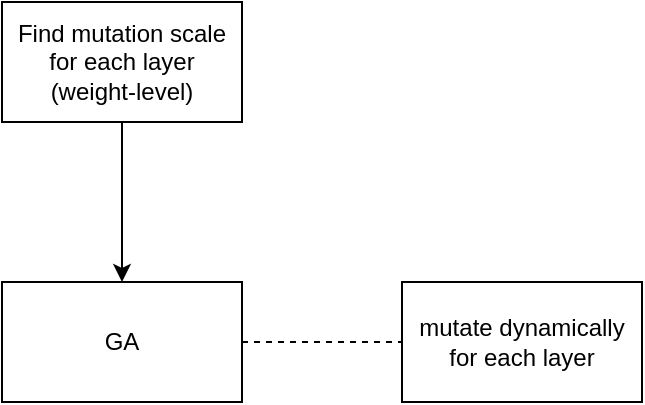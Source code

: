 <mxfile version="16.6.2" type="github">
  <diagram id="JLM1wtBPSGJVh0zKI4de" name="Page-1">
    <mxGraphModel dx="656" dy="606" grid="1" gridSize="10" guides="1" tooltips="1" connect="1" arrows="1" fold="1" page="1" pageScale="1" pageWidth="827" pageHeight="1169" math="0" shadow="0">
      <root>
        <mxCell id="0" />
        <mxCell id="1" parent="0" />
        <mxCell id="BKVOe5ch2QeVNIPZ96-O-3" value="" style="edgeStyle=orthogonalEdgeStyle;rounded=0;orthogonalLoop=1;jettySize=auto;html=1;" edge="1" parent="1" source="BKVOe5ch2QeVNIPZ96-O-1" target="BKVOe5ch2QeVNIPZ96-O-2">
          <mxGeometry relative="1" as="geometry" />
        </mxCell>
        <mxCell id="BKVOe5ch2QeVNIPZ96-O-1" value="Find mutation scale for each layer (weight-level)" style="rounded=0;whiteSpace=wrap;html=1;" vertex="1" parent="1">
          <mxGeometry x="220" y="120" width="120" height="60" as="geometry" />
        </mxCell>
        <mxCell id="BKVOe5ch2QeVNIPZ96-O-7" value="" style="edgeStyle=orthogonalEdgeStyle;rounded=0;orthogonalLoop=1;jettySize=auto;html=1;dashed=1;endArrow=none;endFill=0;" edge="1" parent="1" source="BKVOe5ch2QeVNIPZ96-O-2" target="BKVOe5ch2QeVNIPZ96-O-6">
          <mxGeometry relative="1" as="geometry" />
        </mxCell>
        <mxCell id="BKVOe5ch2QeVNIPZ96-O-2" value="GA" style="whiteSpace=wrap;html=1;rounded=0;" vertex="1" parent="1">
          <mxGeometry x="220" y="260" width="120" height="60" as="geometry" />
        </mxCell>
        <mxCell id="BKVOe5ch2QeVNIPZ96-O-6" value="mutate dynamically for each layer" style="whiteSpace=wrap;html=1;rounded=0;" vertex="1" parent="1">
          <mxGeometry x="420" y="260" width="120" height="60" as="geometry" />
        </mxCell>
      </root>
    </mxGraphModel>
  </diagram>
</mxfile>
